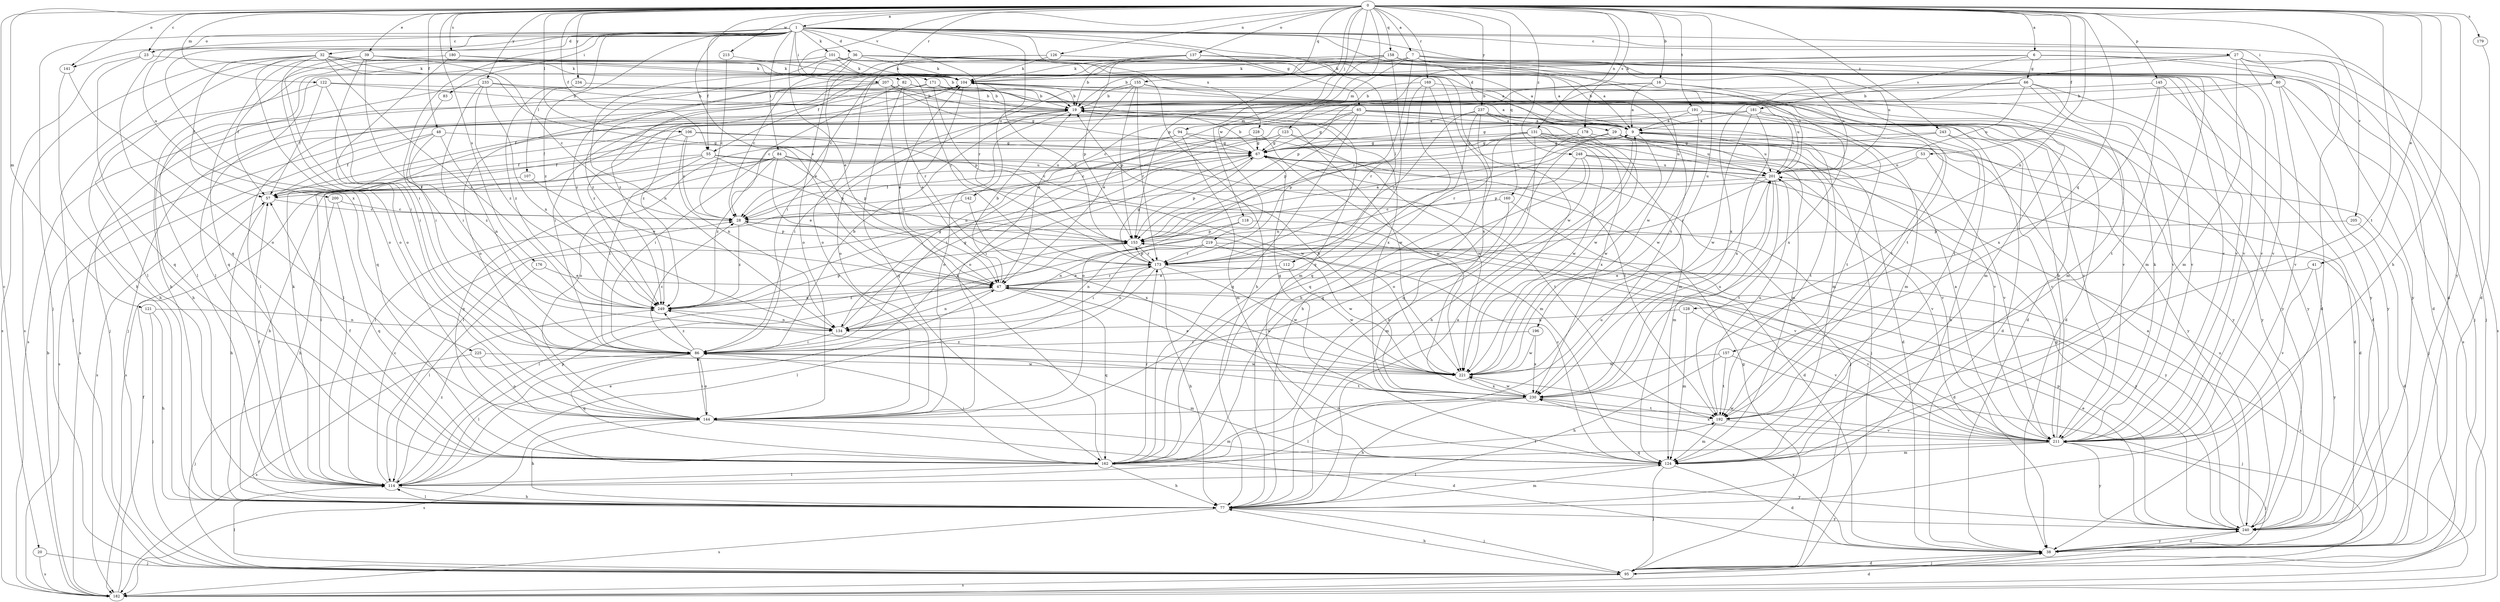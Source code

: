 strict digraph  {
0;
1;
6;
7;
9;
16;
19;
20;
23;
27;
28;
29;
32;
36;
38;
39;
41;
47;
48;
53;
55;
57;
65;
66;
67;
77;
80;
82;
83;
84;
86;
94;
95;
101;
104;
106;
107;
112;
114;
118;
121;
122;
123;
124;
126;
128;
131;
134;
137;
141;
142;
144;
145;
153;
155;
157;
158;
160;
162;
169;
171;
173;
176;
178;
179;
180;
181;
182;
191;
192;
196;
200;
201;
205;
207;
211;
213;
219;
221;
225;
228;
230;
233;
234;
237;
240;
243;
248;
249;
0 -> 1  [label=a];
0 -> 6  [label=a];
0 -> 7  [label=a];
0 -> 16  [label=b];
0 -> 20  [label=c];
0 -> 23  [label=c];
0 -> 39  [label=e];
0 -> 41  [label=e];
0 -> 47  [label=e];
0 -> 48  [label=f];
0 -> 53  [label=f];
0 -> 55  [label=f];
0 -> 77  [label=h];
0 -> 94  [label=j];
0 -> 106  [label=l];
0 -> 118  [label=m];
0 -> 121  [label=m];
0 -> 122  [label=m];
0 -> 126  [label=n];
0 -> 128  [label=n];
0 -> 131  [label=n];
0 -> 137  [label=o];
0 -> 141  [label=o];
0 -> 145  [label=p];
0 -> 153  [label=p];
0 -> 155  [label=q];
0 -> 157  [label=q];
0 -> 158  [label=q];
0 -> 160  [label=q];
0 -> 169  [label=r];
0 -> 171  [label=r];
0 -> 176  [label=s];
0 -> 178  [label=s];
0 -> 179  [label=s];
0 -> 180  [label=s];
0 -> 191  [label=t];
0 -> 192  [label=t];
0 -> 196  [label=u];
0 -> 205  [label=v];
0 -> 207  [label=v];
0 -> 213  [label=w];
0 -> 219  [label=w];
0 -> 233  [label=y];
0 -> 234  [label=y];
0 -> 237  [label=y];
0 -> 240  [label=y];
0 -> 243  [label=z];
0 -> 248  [label=z];
1 -> 23  [label=c];
1 -> 27  [label=c];
1 -> 29  [label=d];
1 -> 32  [label=d];
1 -> 36  [label=d];
1 -> 38  [label=d];
1 -> 47  [label=e];
1 -> 55  [label=f];
1 -> 65  [label=g];
1 -> 80  [label=i];
1 -> 82  [label=i];
1 -> 83  [label=i];
1 -> 84  [label=i];
1 -> 86  [label=i];
1 -> 95  [label=j];
1 -> 101  [label=k];
1 -> 107  [label=l];
1 -> 112  [label=l];
1 -> 141  [label=o];
1 -> 142  [label=o];
1 -> 162  [label=q];
1 -> 173  [label=r];
1 -> 200  [label=u];
1 -> 201  [label=u];
1 -> 225  [label=x];
1 -> 228  [label=x];
1 -> 249  [label=z];
6 -> 28  [label=c];
6 -> 66  [label=g];
6 -> 95  [label=j];
6 -> 153  [label=p];
6 -> 181  [label=s];
6 -> 240  [label=y];
7 -> 55  [label=f];
7 -> 95  [label=j];
7 -> 104  [label=k];
7 -> 123  [label=m];
7 -> 173  [label=r];
7 -> 201  [label=u];
7 -> 211  [label=v];
7 -> 221  [label=w];
7 -> 249  [label=z];
9 -> 67  [label=g];
9 -> 144  [label=o];
9 -> 201  [label=u];
9 -> 221  [label=w];
9 -> 240  [label=y];
16 -> 9  [label=a];
16 -> 19  [label=b];
16 -> 192  [label=t];
16 -> 211  [label=v];
16 -> 249  [label=z];
19 -> 9  [label=a];
19 -> 86  [label=i];
19 -> 124  [label=m];
19 -> 144  [label=o];
19 -> 182  [label=s];
19 -> 221  [label=w];
20 -> 95  [label=j];
20 -> 182  [label=s];
23 -> 104  [label=k];
23 -> 162  [label=q];
23 -> 182  [label=s];
27 -> 38  [label=d];
27 -> 104  [label=k];
27 -> 124  [label=m];
27 -> 182  [label=s];
27 -> 211  [label=v];
27 -> 230  [label=x];
28 -> 153  [label=p];
28 -> 211  [label=v];
28 -> 249  [label=z];
29 -> 38  [label=d];
29 -> 67  [label=g];
29 -> 77  [label=h];
29 -> 95  [label=j];
29 -> 153  [label=p];
29 -> 162  [label=q];
29 -> 192  [label=t];
29 -> 201  [label=u];
32 -> 19  [label=b];
32 -> 47  [label=e];
32 -> 57  [label=f];
32 -> 95  [label=j];
32 -> 104  [label=k];
32 -> 144  [label=o];
32 -> 162  [label=q];
32 -> 182  [label=s];
32 -> 211  [label=v];
32 -> 249  [label=z];
36 -> 9  [label=a];
36 -> 28  [label=c];
36 -> 77  [label=h];
36 -> 104  [label=k];
36 -> 114  [label=l];
36 -> 144  [label=o];
36 -> 192  [label=t];
36 -> 221  [label=w];
36 -> 249  [label=z];
38 -> 95  [label=j];
38 -> 230  [label=x];
38 -> 240  [label=y];
39 -> 28  [label=c];
39 -> 86  [label=i];
39 -> 104  [label=k];
39 -> 114  [label=l];
39 -> 144  [label=o];
39 -> 162  [label=q];
39 -> 230  [label=x];
39 -> 249  [label=z];
41 -> 47  [label=e];
41 -> 211  [label=v];
41 -> 240  [label=y];
47 -> 19  [label=b];
47 -> 134  [label=n];
47 -> 162  [label=q];
47 -> 173  [label=r];
47 -> 211  [label=v];
47 -> 221  [label=w];
47 -> 249  [label=z];
48 -> 57  [label=f];
48 -> 67  [label=g];
48 -> 134  [label=n];
48 -> 182  [label=s];
48 -> 249  [label=z];
53 -> 114  [label=l];
53 -> 201  [label=u];
53 -> 211  [label=v];
55 -> 86  [label=i];
55 -> 114  [label=l];
55 -> 153  [label=p];
55 -> 182  [label=s];
55 -> 192  [label=t];
55 -> 201  [label=u];
57 -> 28  [label=c];
57 -> 77  [label=h];
65 -> 9  [label=a];
65 -> 38  [label=d];
65 -> 57  [label=f];
65 -> 67  [label=g];
65 -> 144  [label=o];
65 -> 153  [label=p];
65 -> 162  [label=q];
65 -> 211  [label=v];
65 -> 240  [label=y];
66 -> 19  [label=b];
66 -> 28  [label=c];
66 -> 47  [label=e];
66 -> 124  [label=m];
66 -> 201  [label=u];
66 -> 211  [label=v];
66 -> 240  [label=y];
67 -> 19  [label=b];
67 -> 86  [label=i];
67 -> 95  [label=j];
67 -> 114  [label=l];
67 -> 153  [label=p];
67 -> 201  [label=u];
77 -> 9  [label=a];
77 -> 95  [label=j];
77 -> 114  [label=l];
77 -> 124  [label=m];
77 -> 182  [label=s];
77 -> 240  [label=y];
80 -> 19  [label=b];
80 -> 57  [label=f];
80 -> 182  [label=s];
80 -> 211  [label=v];
80 -> 240  [label=y];
82 -> 9  [label=a];
82 -> 19  [label=b];
82 -> 28  [label=c];
82 -> 38  [label=d];
82 -> 95  [label=j];
82 -> 162  [label=q];
82 -> 173  [label=r];
83 -> 86  [label=i];
84 -> 47  [label=e];
84 -> 77  [label=h];
84 -> 124  [label=m];
84 -> 153  [label=p];
84 -> 162  [label=q];
84 -> 182  [label=s];
84 -> 201  [label=u];
84 -> 249  [label=z];
86 -> 19  [label=b];
86 -> 28  [label=c];
86 -> 114  [label=l];
86 -> 124  [label=m];
86 -> 144  [label=o];
86 -> 162  [label=q];
86 -> 182  [label=s];
86 -> 192  [label=t];
86 -> 221  [label=w];
86 -> 249  [label=z];
94 -> 67  [label=g];
94 -> 86  [label=i];
94 -> 124  [label=m];
94 -> 144  [label=o];
94 -> 192  [label=t];
95 -> 38  [label=d];
95 -> 67  [label=g];
95 -> 77  [label=h];
95 -> 114  [label=l];
95 -> 182  [label=s];
101 -> 77  [label=h];
101 -> 104  [label=k];
101 -> 114  [label=l];
101 -> 134  [label=n];
101 -> 173  [label=r];
101 -> 211  [label=v];
101 -> 240  [label=y];
104 -> 19  [label=b];
104 -> 47  [label=e];
104 -> 95  [label=j];
104 -> 114  [label=l];
104 -> 153  [label=p];
104 -> 211  [label=v];
104 -> 240  [label=y];
106 -> 28  [label=c];
106 -> 57  [label=f];
106 -> 67  [label=g];
106 -> 134  [label=n];
106 -> 221  [label=w];
107 -> 47  [label=e];
107 -> 57  [label=f];
112 -> 47  [label=e];
112 -> 221  [label=w];
114 -> 28  [label=c];
114 -> 47  [label=e];
114 -> 57  [label=f];
114 -> 77  [label=h];
114 -> 104  [label=k];
114 -> 153  [label=p];
114 -> 249  [label=z];
118 -> 134  [label=n];
118 -> 153  [label=p];
118 -> 240  [label=y];
121 -> 77  [label=h];
121 -> 95  [label=j];
121 -> 134  [label=n];
122 -> 19  [label=b];
122 -> 38  [label=d];
122 -> 57  [label=f];
122 -> 77  [label=h];
122 -> 86  [label=i];
123 -> 28  [label=c];
123 -> 67  [label=g];
123 -> 86  [label=i];
123 -> 124  [label=m];
123 -> 221  [label=w];
124 -> 28  [label=c];
124 -> 38  [label=d];
124 -> 95  [label=j];
124 -> 114  [label=l];
126 -> 9  [label=a];
126 -> 86  [label=i];
126 -> 104  [label=k];
126 -> 144  [label=o];
126 -> 230  [label=x];
128 -> 124  [label=m];
128 -> 134  [label=n];
128 -> 211  [label=v];
131 -> 38  [label=d];
131 -> 57  [label=f];
131 -> 67  [label=g];
131 -> 77  [label=h];
131 -> 95  [label=j];
131 -> 173  [label=r];
131 -> 221  [label=w];
131 -> 230  [label=x];
134 -> 67  [label=g];
134 -> 86  [label=i];
137 -> 19  [label=b];
137 -> 104  [label=k];
137 -> 124  [label=m];
137 -> 153  [label=p];
137 -> 201  [label=u];
141 -> 77  [label=h];
141 -> 144  [label=o];
142 -> 28  [label=c];
142 -> 230  [label=x];
144 -> 38  [label=d];
144 -> 77  [label=h];
144 -> 86  [label=i];
144 -> 124  [label=m];
144 -> 182  [label=s];
145 -> 19  [label=b];
145 -> 38  [label=d];
145 -> 192  [label=t];
145 -> 230  [label=x];
153 -> 9  [label=a];
153 -> 38  [label=d];
153 -> 114  [label=l];
153 -> 173  [label=r];
155 -> 19  [label=b];
155 -> 47  [label=e];
155 -> 124  [label=m];
155 -> 144  [label=o];
155 -> 153  [label=p];
155 -> 173  [label=r];
155 -> 230  [label=x];
157 -> 77  [label=h];
157 -> 95  [label=j];
157 -> 192  [label=t];
157 -> 221  [label=w];
158 -> 9  [label=a];
158 -> 19  [label=b];
158 -> 38  [label=d];
158 -> 104  [label=k];
158 -> 162  [label=q];
158 -> 211  [label=v];
158 -> 249  [label=z];
160 -> 28  [label=c];
160 -> 38  [label=d];
160 -> 124  [label=m];
162 -> 57  [label=f];
162 -> 77  [label=h];
162 -> 86  [label=i];
162 -> 104  [label=k];
162 -> 114  [label=l];
162 -> 173  [label=r];
162 -> 192  [label=t];
162 -> 201  [label=u];
162 -> 240  [label=y];
169 -> 19  [label=b];
169 -> 77  [label=h];
169 -> 162  [label=q];
169 -> 173  [label=r];
169 -> 192  [label=t];
171 -> 19  [label=b];
171 -> 124  [label=m];
171 -> 153  [label=p];
171 -> 182  [label=s];
171 -> 249  [label=z];
173 -> 47  [label=e];
173 -> 67  [label=g];
173 -> 77  [label=h];
173 -> 114  [label=l];
173 -> 134  [label=n];
173 -> 153  [label=p];
173 -> 182  [label=s];
173 -> 221  [label=w];
176 -> 47  [label=e];
176 -> 114  [label=l];
178 -> 67  [label=g];
178 -> 162  [label=q];
178 -> 201  [label=u];
178 -> 211  [label=v];
179 -> 38  [label=d];
180 -> 9  [label=a];
180 -> 57  [label=f];
180 -> 104  [label=k];
180 -> 144  [label=o];
181 -> 9  [label=a];
181 -> 134  [label=n];
181 -> 201  [label=u];
181 -> 221  [label=w];
181 -> 230  [label=x];
181 -> 240  [label=y];
182 -> 19  [label=b];
182 -> 38  [label=d];
182 -> 57  [label=f];
191 -> 9  [label=a];
191 -> 67  [label=g];
191 -> 124  [label=m];
191 -> 192  [label=t];
191 -> 221  [label=w];
192 -> 124  [label=m];
192 -> 201  [label=u];
192 -> 211  [label=v];
196 -> 86  [label=i];
196 -> 221  [label=w];
196 -> 230  [label=x];
200 -> 28  [label=c];
200 -> 77  [label=h];
200 -> 162  [label=q];
201 -> 57  [label=f];
201 -> 124  [label=m];
201 -> 173  [label=r];
201 -> 192  [label=t];
201 -> 211  [label=v];
205 -> 38  [label=d];
205 -> 153  [label=p];
207 -> 19  [label=b];
207 -> 47  [label=e];
207 -> 67  [label=g];
207 -> 86  [label=i];
207 -> 144  [label=o];
207 -> 230  [label=x];
211 -> 9  [label=a];
211 -> 19  [label=b];
211 -> 95  [label=j];
211 -> 104  [label=k];
211 -> 124  [label=m];
211 -> 162  [label=q];
211 -> 221  [label=w];
211 -> 230  [label=x];
211 -> 240  [label=y];
213 -> 28  [label=c];
213 -> 104  [label=k];
219 -> 86  [label=i];
219 -> 134  [label=n];
219 -> 173  [label=r];
219 -> 221  [label=w];
219 -> 240  [label=y];
221 -> 47  [label=e];
221 -> 230  [label=x];
221 -> 249  [label=z];
225 -> 95  [label=j];
225 -> 144  [label=o];
225 -> 221  [label=w];
228 -> 28  [label=c];
228 -> 67  [label=g];
228 -> 221  [label=w];
230 -> 19  [label=b];
230 -> 67  [label=g];
230 -> 77  [label=h];
230 -> 114  [label=l];
230 -> 144  [label=o];
230 -> 192  [label=t];
230 -> 201  [label=u];
230 -> 221  [label=w];
233 -> 19  [label=b];
233 -> 77  [label=h];
233 -> 86  [label=i];
233 -> 134  [label=n];
233 -> 201  [label=u];
233 -> 249  [label=z];
234 -> 19  [label=b];
234 -> 249  [label=z];
237 -> 9  [label=a];
237 -> 77  [label=h];
237 -> 114  [label=l];
237 -> 124  [label=m];
237 -> 162  [label=q];
237 -> 173  [label=r];
237 -> 221  [label=w];
240 -> 9  [label=a];
240 -> 38  [label=d];
240 -> 47  [label=e];
240 -> 67  [label=g];
240 -> 153  [label=p];
240 -> 201  [label=u];
243 -> 67  [label=g];
243 -> 77  [label=h];
243 -> 134  [label=n];
243 -> 211  [label=v];
248 -> 38  [label=d];
248 -> 144  [label=o];
248 -> 153  [label=p];
248 -> 173  [label=r];
248 -> 201  [label=u];
248 -> 211  [label=v];
249 -> 47  [label=e];
249 -> 67  [label=g];
249 -> 134  [label=n];
249 -> 153  [label=p];
}
